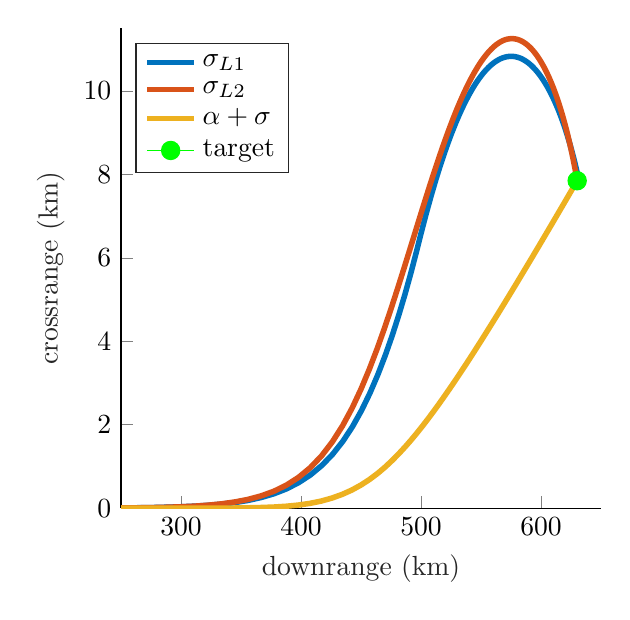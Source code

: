 % This file was created by matlab2tikz.
%
%The latest updates can be retrieved from
%  http://www.mathworks.com/matlabcentral/fileexchange/22022-matlab2tikz-matlab2tikz
%where you can also make suggestions and rate matlab2tikz.
%
\definecolor{mycolor1}{rgb}{0.0,0.447,0.741}%
\definecolor{mycolor2}{rgb}{0.85,0.325,0.098}%
\definecolor{mycolor3}{rgb}{0.929,0.694,0.125}%
%
\begin{tikzpicture}

\begin{axis}[%
width=2.4in,
height=2.4in,
at={(1.011in,0.642in)},
scale only axis,
xmin=250,
xmax=650,
xlabel style={font=\color{white!15!black}},
xlabel={downrange (km)},
ymin=0,
ymax=11.5,
ylabel style={font=\color{white!15!black}},
ylabel={crossrange (km)},
axis background/.style={fill=white},
axis x line*=bottom,
axis y line*=left,
legend style={at={(0.03,0.97)}, anchor=north west, legend cell align=left, align=left, draw=white!15!black}
]
\addplot [color=mycolor1, line width=2.0pt]
  table[row sep=crcr]{%
0	-0\\
10.876	5.061e-05\\
21.773	0\\
32.689	7.157e-05\\
43.625	0\\
54.58	0\\
65.556	0\\
76.55	0\\
87.564	0\\
98.597	0\\
109.649	5.061e-05\\
120.719	5.061e-05\\
131.809	8.765e-05\\
142.917	0.0\\
154.043	0.0\\
165.187	0.0\\
176.349	0.001\\
187.528	0.001\\
198.725	0.001\\
209.937	0.002\\
221.165	0.003\\
232.408	0.004\\
243.663	0.006\\
254.929	0.008\\
266.204	0.012\\
277.482	0.017\\
288.76	0.025\\
300.029	0.035\\
311.281	0.05\\
322.502	0.07\\
333.675	0.098\\
344.779	0.136\\
355.784	0.187\\
366.655	0.256\\
377.349	0.346\\
387.817	0.463\\
398.002	0.613\\
407.848	0.798\\
417.3	1.024\\
426.308	1.292\\
434.837	1.603\\
442.863	1.954\\
450.387	2.341\\
457.434	2.759\\
464.036	3.201\\
470.224	3.664\\
476.033	4.141\\
481.492	4.63\\
486.633	5.126\\
491.482	5.628\\
496.066	6.133\\
500.409	6.629\\
504.536	7.083\\
508.467	7.491\\
512.218	7.859\\
515.804	8.19\\
519.239	8.488\\
522.534	8.757\\
525.701	9.001\\
528.748	9.22\\
531.686	9.418\\
534.52	9.596\\
537.259	9.757\\
539.909	9.902\\
542.476	10.032\\
544.965	10.149\\
547.38	10.253\\
549.726	10.346\\
552.007	10.429\\
554.227	10.502\\
556.389	10.566\\
558.495	10.621\\
560.549	10.669\\
562.554	10.709\\
564.511	10.743\\
566.423	10.771\\
568.291	10.792\\
570.118	10.808\\
571.906	10.819\\
573.655	10.825\\
575.368	10.827\\
577.045	10.824\\
578.689	10.817\\
580.299	10.806\\
581.878	10.792\\
583.427	10.774\\
584.946	10.752\\
586.436	10.728\\
587.898	10.7\\
589.333	10.67\\
590.742	10.637\\
592.125	10.602\\
593.483	10.563\\
594.817	10.523\\
596.127	10.48\\
597.413	10.436\\
598.677	10.389\\
599.918	10.34\\
601.138	10.289\\
602.336	10.237\\
603.513	10.182\\
604.67	10.126\\
605.806	10.069\\
606.922	10.01\\
608.019	9.949\\
609.096	9.887\\
610.155	9.824\\
611.194	9.759\\
612.215	9.693\\
613.218	9.626\\
614.202	9.558\\
615.169	9.488\\
616.118	9.418\\
617.049	9.346\\
617.964	9.274\\
618.861	9.2\\
619.741	9.126\\
620.604	9.051\\
621.451	8.975\\
622.281	8.898\\
623.095	8.82\\
623.893	8.742\\
624.675	8.663\\
625.441	8.583\\
626.191	8.503\\
626.925	8.422\\
627.644	8.341\\
628.347	8.259\\
629.036	8.177\\
629.708	8.094\\
630.366	8.011\\
};
\addlegendentry{$\sigma_{L1}$}

\addplot [color=mycolor2, line width=2.0pt]
  table[row sep=crcr]{%
0	-0\\
10.876	0\\
21.773	0\\
32.689	0\\
43.625	0\\
54.58	0\\
65.556	0\\
76.55	0\\
87.564	0\\
98.597	0\\
109.649	0\\
120.719	0\\
131.809	5.061e-05\\
142.917	5.061e-05\\
154.043	0.0\\
165.187	0.0\\
176.349	0.0\\
187.529	0.001\\
198.725	0.001\\
209.937	0.001\\
221.165	0.002\\
232.408	0.003\\
243.663	0.005\\
254.93	0.007\\
266.204	0.011\\
277.482	0.016\\
288.76	0.024\\
300.029	0.035\\
311.281	0.05\\
322.501	0.073\\
333.674	0.105\\
344.776	0.15\\
355.779	0.211\\
366.647	0.295\\
377.336	0.406\\
387.796	0.553\\
397.969	0.74\\
407.796	0.974\\
417.22	1.258\\
426.19	1.594\\
434.666	1.977\\
442.626	2.402\\
450.076	2.86\\
457.043	3.34\\
463.56	3.83\\
469.662	4.323\\
475.38	4.811\\
480.749	5.287\\
485.8	5.747\\
490.562	6.187\\
495.062	6.606\\
499.325	7.002\\
503.372	7.374\\
507.224	7.723\\
510.898	8.049\\
514.41	8.352\\
517.773	8.634\\
521.001	8.895\\
524.104	9.137\\
527.093	9.36\\
529.976	9.566\\
532.761	9.755\\
535.455	9.929\\
538.064	10.088\\
540.595	10.234\\
543.052	10.367\\
545.44	10.488\\
547.763	10.598\\
550.025	10.697\\
552.23	10.786\\
554.38	10.866\\
556.478	10.937\\
558.528	10.999\\
560.531	11.054\\
562.49	11.101\\
564.406	11.141\\
566.282	11.174\\
568.12	11.201\\
569.92	11.222\\
571.684	11.237\\
573.414	11.246\\
575.111	11.251\\
576.776	11.25\\
578.411	11.244\\
580.015	11.234\\
581.59	11.22\\
583.138	11.201\\
584.658	11.179\\
586.151	11.152\\
587.619	11.122\\
589.061	11.088\\
590.479	11.051\\
591.873	11.011\\
593.243	10.967\\
594.59	10.92\\
595.915	10.871\\
597.218	10.818\\
598.499	10.763\\
599.758	10.705\\
600.997	10.644\\
602.215	10.581\\
603.412	10.516\\
604.59	10.448\\
605.747	10.378\\
606.885	10.306\\
608.004	10.232\\
609.103	10.155\\
610.184	10.077\\
611.245	9.997\\
612.289	9.914\\
613.313	9.83\\
614.32	9.745\\
615.308	9.657\\
616.279	9.568\\
617.231	9.477\\
618.166	9.385\\
619.083	9.291\\
619.983	9.196\\
620.865	9.1\\
621.73	9.002\\
622.578	8.903\\
623.409	8.803\\
624.222	8.701\\
625.019	8.599\\
625.799	8.495\\
626.562	8.39\\
627.308	8.285\\
628.037	8.178\\
628.751	8.071\\
629.447	7.962\\
630.127	7.854\\
630.791	7.744\\
};
\addlegendentry{$\sigma_{L2}$}

\addplot [color=mycolor3, line width=2.0pt]
  table[row sep=crcr]{%
0	-0\\
10.876	0\\
21.773	0\\
32.689	0\\
43.625	0\\
54.58	7.157e-05\\
65.556	0\\
76.55	7.157e-05\\
87.564	5.061e-05\\
98.597	0\\
109.649	7.157e-05\\
120.719	5.061e-05\\
131.809	7.157e-05\\
142.917	5.061e-05\\
154.043	0\\
165.187	5.061e-05\\
176.349	7.157e-05\\
187.528	5.061e-05\\
198.723	5.061e-05\\
209.935	0\\
221.163	0\\
232.404	0\\
243.658	5.061e-05\\
254.921	5.061e-05\\
266.192	7.157e-05\\
277.466	0.0\\
288.737	0.0\\
299.996	0.0\\
311.235	0.001\\
322.438	0.002\\
333.587	0.003\\
344.659	0.005\\
355.623	0.01\\
366.443	0.017\\
377.076	0.028\\
387.473	0.047\\
397.585	0.075\\
407.361	0.116\\
416.755	0.171\\
425.728	0.243\\
434.253	0.331\\
442.313	0.435\\
449.909	0.555\\
457.057	0.688\\
463.782	0.833\\
470.114	0.987\\
476.083	1.148\\
481.718	1.313\\
487.049	1.479\\
492.101	1.646\\
496.901	1.813\\
501.47	1.978\\
505.829	2.141\\
509.995	2.302\\
513.986	2.459\\
517.814	2.614\\
521.493	2.765\\
525.035	2.913\\
528.449	3.057\\
531.745	3.199\\
534.93	3.337\\
538.013	3.472\\
540.998	3.604\\
543.893	3.733\\
546.702	3.86\\
549.431	3.983\\
552.083	4.104\\
554.662	4.222\\
557.173	4.337\\
559.618	4.45\\
562.001	4.56\\
564.324	4.668\\
566.59	4.774\\
568.8	4.878\\
570.958	4.979\\
573.065	5.079\\
575.123	5.176\\
577.133	5.271\\
579.098	5.364\\
581.019	5.456\\
582.896	5.545\\
584.732	5.633\\
586.528	5.719\\
588.283	5.804\\
590.001	5.886\\
591.681	5.967\\
593.325	6.046\\
594.932	6.124\\
596.505	6.2\\
598.044	6.274\\
599.549	6.347\\
601.021	6.419\\
602.462	6.489\\
603.87	6.557\\
605.248	6.625\\
606.595	6.69\\
607.912	6.755\\
609.2	6.817\\
610.459	6.879\\
611.689	6.939\\
612.891	6.998\\
614.065	7.056\\
615.212	7.112\\
616.332	7.167\\
617.425	7.22\\
618.492	7.273\\
619.533	7.324\\
620.549	7.374\\
621.539	7.423\\
622.505	7.47\\
623.446	7.517\\
624.362	7.562\\
625.255	7.606\\
626.124	7.649\\
626.97	7.69\\
627.792	7.731\\
628.592	7.77\\
629.37	7.809\\
630.125	7.846\\
630.859	7.882\\
};
\addlegendentry{$\alpha + \sigma$}

\addplot [color=green, draw=none, mark size=3.3pt, mark=*, mark options={solid, green}]
  table[row sep=crcr]{%
630.124	7.846\\
};
\addlegendentry{target}

\end{axis}
\end{tikzpicture}%